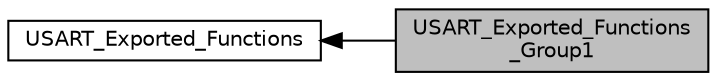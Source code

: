 digraph "USART_Exported_Functions_Group1"
{
  edge [fontname="Helvetica",fontsize="10",labelfontname="Helvetica",labelfontsize="10"];
  node [fontname="Helvetica",fontsize="10",shape=record];
  rankdir=LR;
  Node0 [label="USART_Exported_Functions\l_Group1",height=0.2,width=0.4,color="black", fillcolor="grey75", style="filled", fontcolor="black"];
  Node1 [label="USART_Exported_Functions",height=0.2,width=0.4,color="black", fillcolor="white", style="filled",URL="$group___u_s_a_r_t___exported___functions.html"];
  Node1->Node0 [shape=plaintext, dir="back", style="solid"];
}
